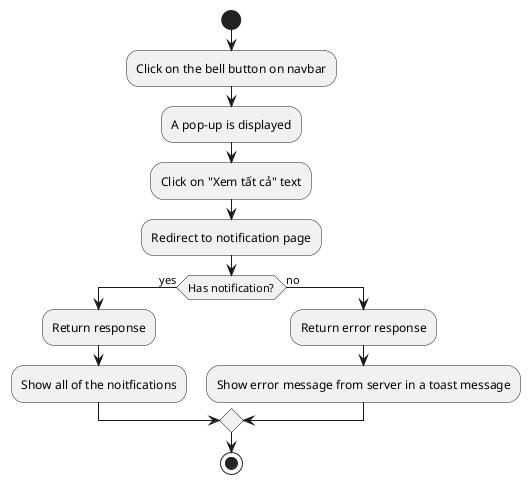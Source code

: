 @startuml
start
:Click on the bell button on navbar;
:A pop-up is displayed;
:Click on "Xem tất cả" text;
:Redirect to notification page;
if (Has notification?) then (yes)
    :Return response;
    :Show all of the noitfications;
else (no)
    :Return error response;
    :Show error message from server in a toast message;
endif
stop
@enduml
